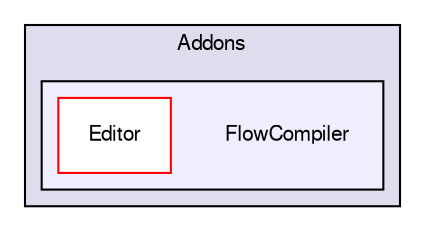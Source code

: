 digraph "FlowCompiler" {
  compound=true
  node [ fontsize="10", fontname="FreeSans"];
  edge [ labelfontsize="10", labelfontname="FreeSans"];
  subgraph clusterdir_3c040b8b22672e643d51bd813fd60ebe {
    graph [ bgcolor="#ddddee", pencolor="black", label="Addons" fontname="FreeSans", fontsize="10", URL="dir_3c040b8b22672e643d51bd813fd60ebe.html"]
  subgraph clusterdir_101f5816ca502e4482798023fac636e8 {
    graph [ bgcolor="#eeeeff", pencolor="black", label="" URL="dir_101f5816ca502e4482798023fac636e8.html"];
    dir_101f5816ca502e4482798023fac636e8 [shape=plaintext label="FlowCompiler"];
    dir_c4c9964ce036dbb8b096ab544bd08443 [shape=box label="Editor" color="red" fillcolor="white" style="filled" URL="dir_c4c9964ce036dbb8b096ab544bd08443.html"];
  }
  }
}
